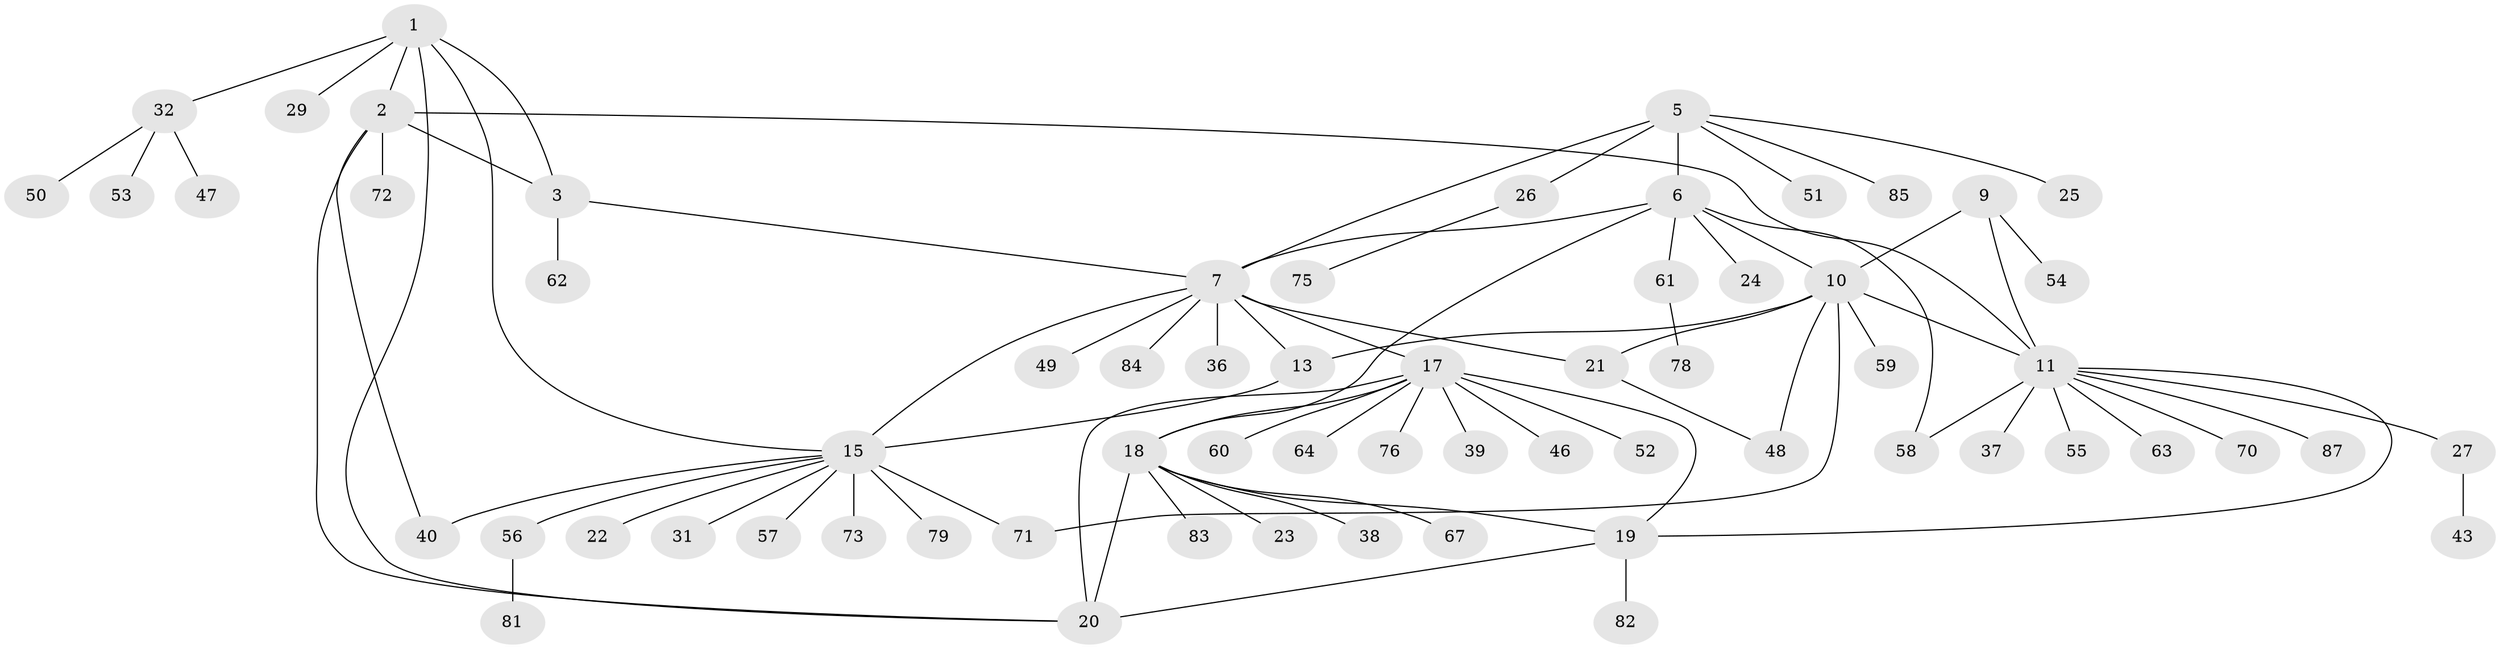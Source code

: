// original degree distribution, {6: 0.06741573033707865, 8: 0.0449438202247191, 4: 0.033707865168539325, 5: 0.0449438202247191, 13: 0.011235955056179775, 9: 0.02247191011235955, 10: 0.011235955056179775, 3: 0.033707865168539325, 1: 0.5617977528089888, 2: 0.16853932584269662}
// Generated by graph-tools (version 1.1) at 2025/42/03/06/25 10:42:09]
// undirected, 65 vertices, 83 edges
graph export_dot {
graph [start="1"]
  node [color=gray90,style=filled];
  1 [super="+4"];
  2 [super="+77"];
  3 [super="+45"];
  5 [super="+34"];
  6 [super="+8"];
  7 [super="+14"];
  9 [super="+69"];
  10 [super="+12"];
  11 [super="+86"];
  13;
  15 [super="+16"];
  17 [super="+30"];
  18 [super="+28"];
  19 [super="+42"];
  20 [super="+44"];
  21;
  22;
  23 [super="+88"];
  24;
  25;
  26 [super="+35"];
  27;
  29 [super="+33"];
  31 [super="+41"];
  32 [super="+80"];
  36;
  37;
  38;
  39 [super="+68"];
  40;
  43;
  46;
  47;
  48 [super="+65"];
  49;
  50;
  51;
  52 [super="+66"];
  53;
  54;
  55;
  56 [super="+74"];
  57;
  58;
  59;
  60;
  61;
  62;
  63;
  64;
  67;
  70;
  71;
  72;
  73 [super="+89"];
  75;
  76;
  78;
  79;
  81;
  82;
  83;
  84;
  85;
  87;
  1 -- 2 [weight=2];
  1 -- 3 [weight=2];
  1 -- 15;
  1 -- 29;
  1 -- 32;
  1 -- 20;
  2 -- 3;
  2 -- 11;
  2 -- 40;
  2 -- 72;
  2 -- 20;
  3 -- 7;
  3 -- 62;
  5 -- 6 [weight=2];
  5 -- 7;
  5 -- 25;
  5 -- 26;
  5 -- 51;
  5 -- 85;
  6 -- 7 [weight=2];
  6 -- 58;
  6 -- 61;
  6 -- 18;
  6 -- 24;
  6 -- 10;
  7 -- 21;
  7 -- 36;
  7 -- 84;
  7 -- 17;
  7 -- 49;
  7 -- 13;
  7 -- 15 [weight=2];
  9 -- 10 [weight=2];
  9 -- 11;
  9 -- 54;
  10 -- 11 [weight=2];
  10 -- 13;
  10 -- 21;
  10 -- 48;
  10 -- 59;
  10 -- 71;
  11 -- 19;
  11 -- 27;
  11 -- 37;
  11 -- 55;
  11 -- 58;
  11 -- 63;
  11 -- 70;
  11 -- 87;
  13 -- 15 [weight=2];
  15 -- 22;
  15 -- 71;
  15 -- 40;
  15 -- 73;
  15 -- 79;
  15 -- 56;
  15 -- 57;
  15 -- 31;
  17 -- 18;
  17 -- 19;
  17 -- 20;
  17 -- 39;
  17 -- 46;
  17 -- 60;
  17 -- 64;
  17 -- 76;
  17 -- 52;
  18 -- 19;
  18 -- 20;
  18 -- 23;
  18 -- 38;
  18 -- 67;
  18 -- 83;
  19 -- 20;
  19 -- 82;
  21 -- 48;
  26 -- 75;
  27 -- 43;
  32 -- 47;
  32 -- 50;
  32 -- 53;
  56 -- 81;
  61 -- 78;
}
